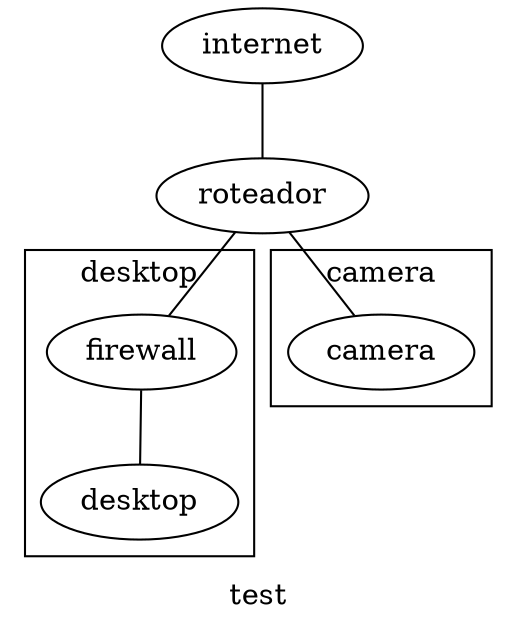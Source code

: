 graph {
  label = "test"
  labelloc = c
  fontsize = 14



  internet -- roteador
  roteador -- firewall
  roteador -- camera

  subgraph cluster_desktop{
    label = "desktop"

    firewall -- desktop
    desktop
  }

  subgraph cluster_camera{
    label = "camera"

    camera
  }
}
